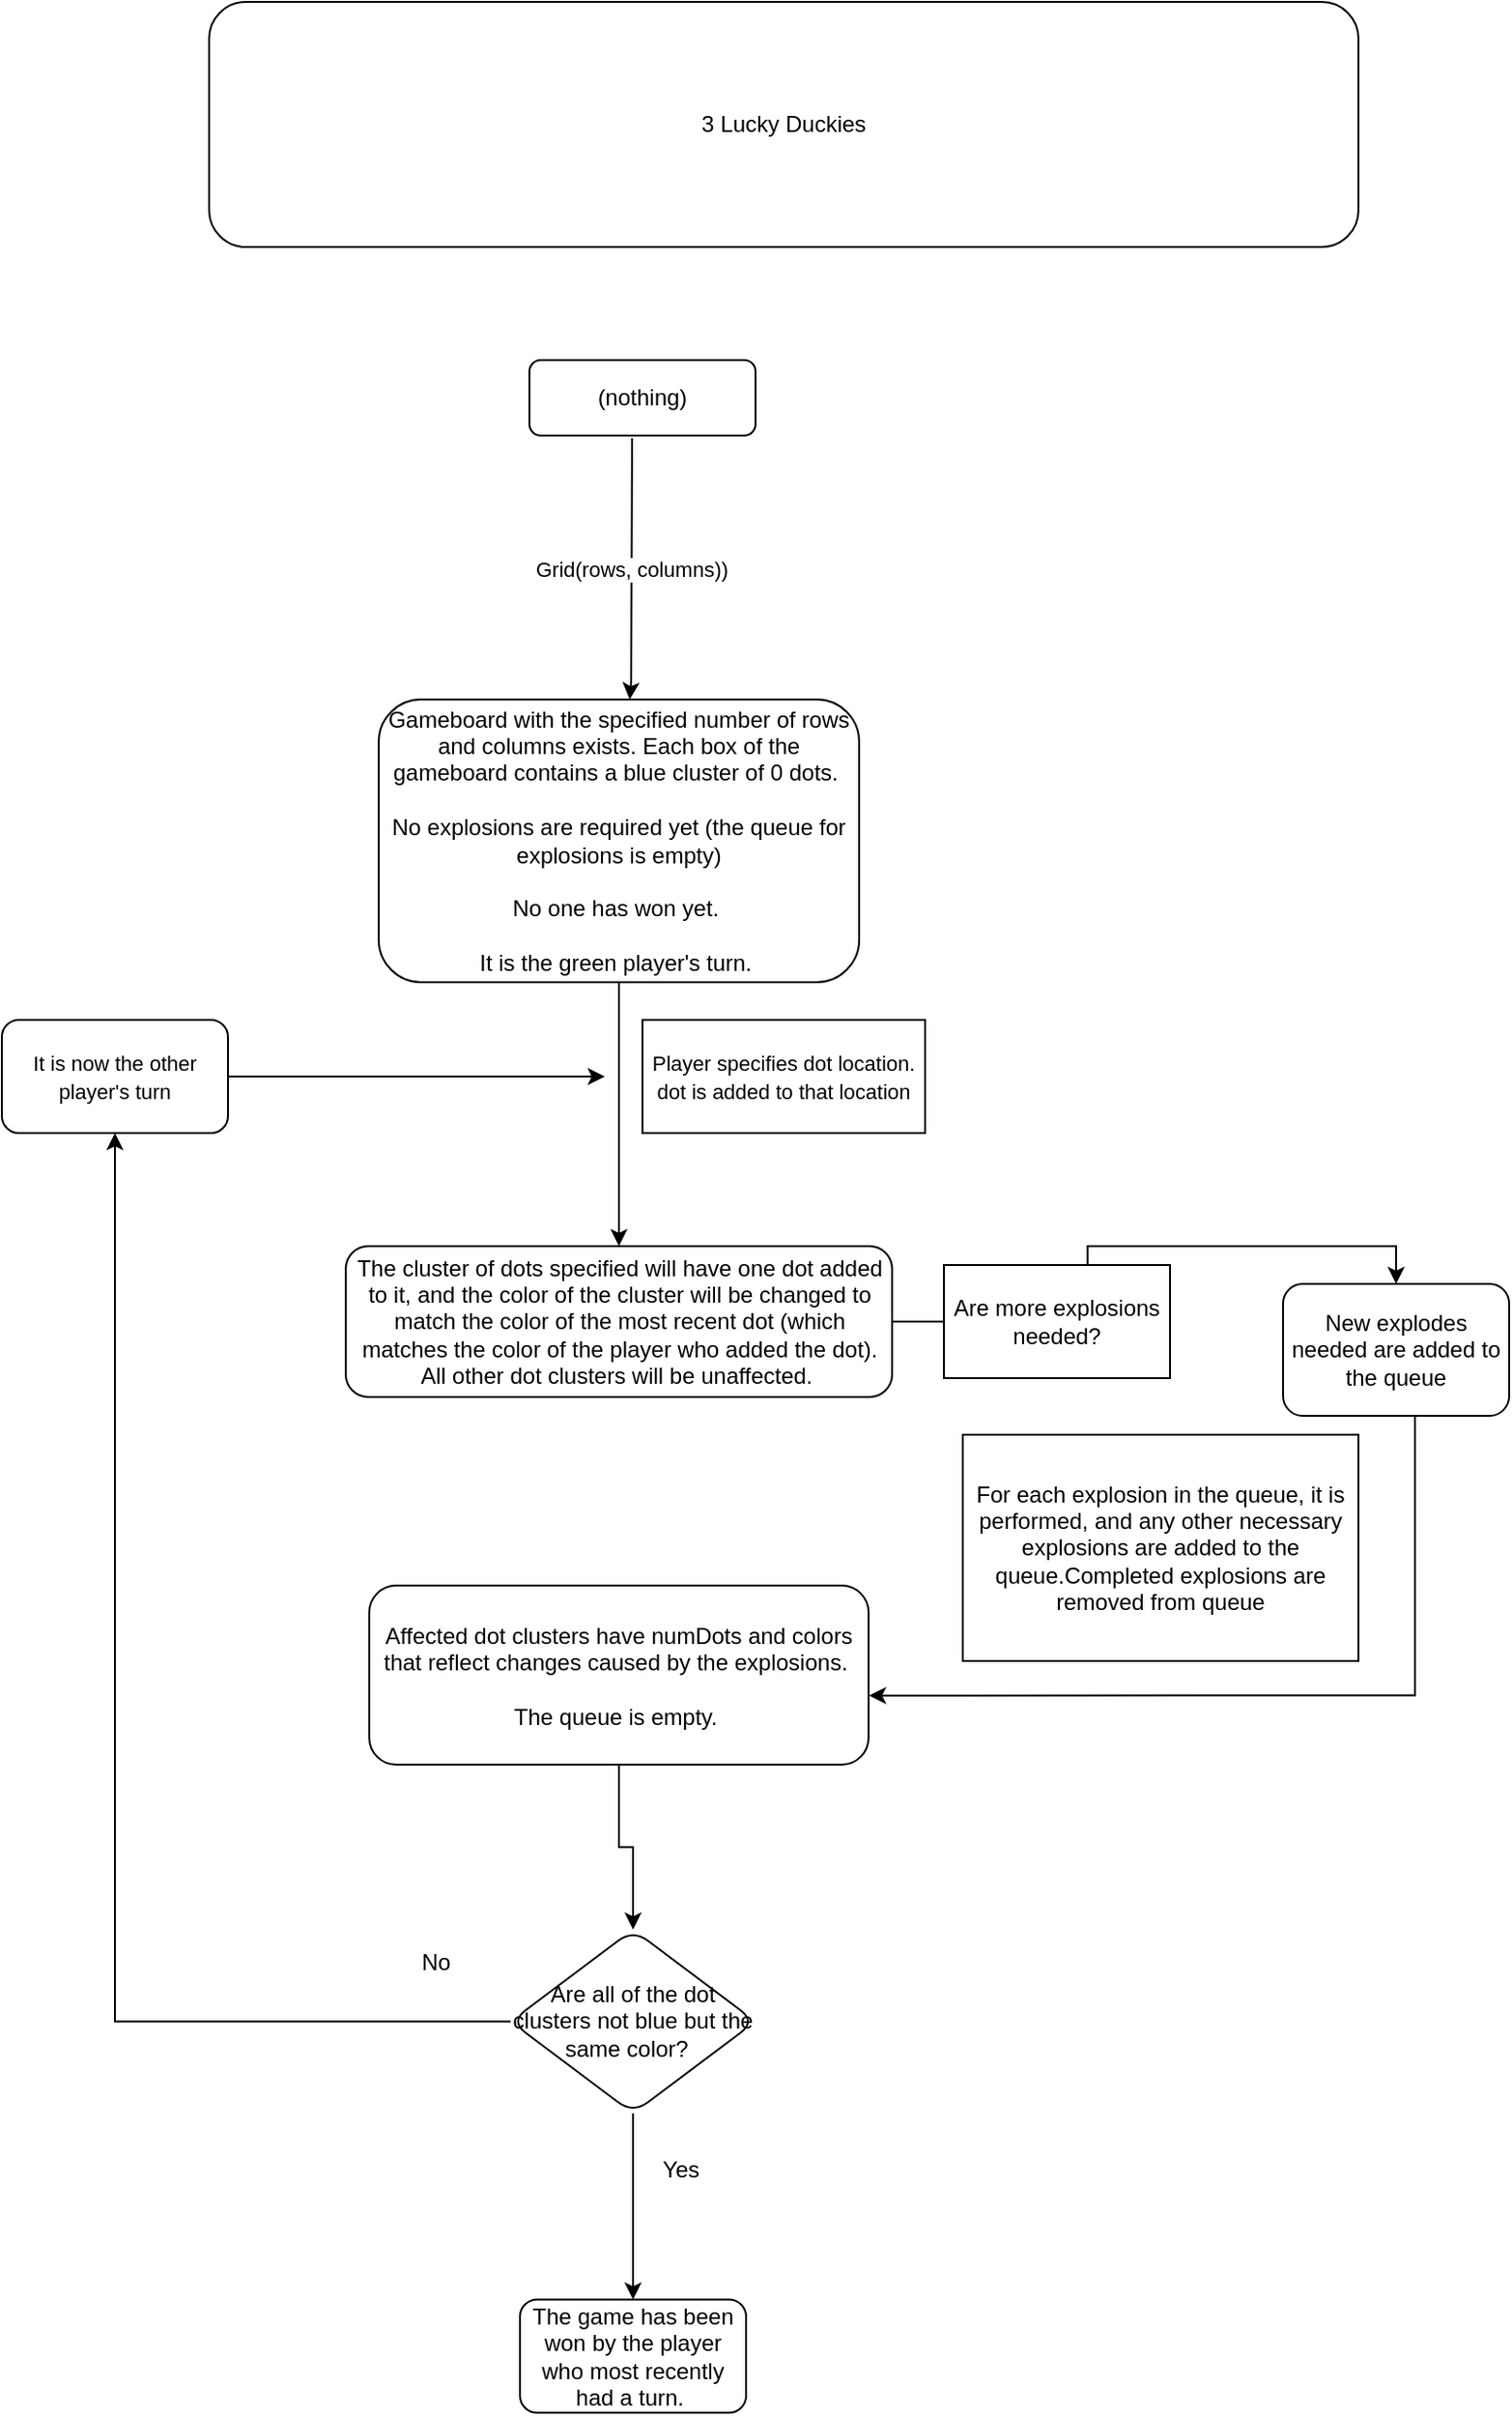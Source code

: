<mxfile version="16.4.2" type="device"><diagram id="C5RBs43oDa-KdzZeNtuy" name="Page-1"><mxGraphModel dx="1695" dy="1619" grid="1" gridSize="10" guides="1" tooltips="1" connect="1" arrows="1" fold="1" page="1" pageScale="1" pageWidth="827" pageHeight="1169" math="0" shadow="0"><root><mxCell id="WIyWlLk6GJQsqaUBKTNV-0"/><mxCell id="WIyWlLk6GJQsqaUBKTNV-1" parent="WIyWlLk6GJQsqaUBKTNV-0"/><mxCell id="a3s18A0MAv_TP76YRkrw-19" style="edgeStyle=orthogonalEdgeStyle;rounded=0;orthogonalLoop=1;jettySize=auto;html=1;fontColor=#0000FF;" parent="WIyWlLk6GJQsqaUBKTNV-1" source="a3s18A0MAv_TP76YRkrw-1" target="a3s18A0MAv_TP76YRkrw-5" edge="1"><mxGeometry relative="1" as="geometry"/></mxCell><mxCell id="a3s18A0MAv_TP76YRkrw-1" value="Gameboard with the specified number of rows and columns exists. Each box of the gameboard contains a blue cluster of 0 dots.&amp;nbsp;&lt;br&gt;&lt;br&gt;No explosions are required yet (the queue for explosions is empty)&lt;br&gt;&lt;br&gt;No one has won yet.&amp;nbsp;&lt;br&gt;&lt;br&gt;It is the green player's turn.&amp;nbsp;" style="rounded=1;whiteSpace=wrap;html=1;fontSize=12;glass=0;strokeWidth=1;shadow=0;" parent="WIyWlLk6GJQsqaUBKTNV-1" vertex="1"><mxGeometry x="110" y="20" width="255" height="150" as="geometry"/></mxCell><mxCell id="a3s18A0MAv_TP76YRkrw-2" value="(nothing)" style="rounded=1;whiteSpace=wrap;html=1;fontSize=12;glass=0;strokeWidth=1;shadow=0;" parent="WIyWlLk6GJQsqaUBKTNV-1" vertex="1"><mxGeometry x="190" y="-160" width="120" height="40" as="geometry"/></mxCell><mxCell id="a3s18A0MAv_TP76YRkrw-28" style="edgeStyle=orthogonalEdgeStyle;rounded=0;orthogonalLoop=1;jettySize=auto;html=1;entryX=1.001;entryY=0.614;entryDx=0;entryDy=0;entryPerimeter=0;fontColor=#0000FF;" parent="WIyWlLk6GJQsqaUBKTNV-1" source="a3s18A0MAv_TP76YRkrw-4" target="a3s18A0MAv_TP76YRkrw-6" edge="1"><mxGeometry relative="1" as="geometry"><Array as="points"><mxPoint x="660" y="548"/></Array></mxGeometry></mxCell><mxCell id="a3s18A0MAv_TP76YRkrw-4" value="New explodes needed are added to the queue" style="rounded=1;whiteSpace=wrap;html=1;fontSize=12;glass=0;strokeWidth=1;shadow=0;" parent="WIyWlLk6GJQsqaUBKTNV-1" vertex="1"><mxGeometry x="590" y="330" width="120" height="70" as="geometry"/></mxCell><mxCell id="a3s18A0MAv_TP76YRkrw-15" style="edgeStyle=orthogonalEdgeStyle;rounded=0;orthogonalLoop=1;jettySize=auto;html=1;entryX=0.5;entryY=0;entryDx=0;entryDy=0;" parent="WIyWlLk6GJQsqaUBKTNV-1" source="a3s18A0MAv_TP76YRkrw-5" target="a3s18A0MAv_TP76YRkrw-4" edge="1"><mxGeometry relative="1" as="geometry"><mxPoint x="240" y="430" as="targetPoint"/></mxGeometry></mxCell><mxCell id="a3s18A0MAv_TP76YRkrw-5" value="The cluster of dots specified will have one dot added to it, and the color of the cluster will be changed to match the color of the most recent dot (which matches the color of the player who added the dot). All other dot clusters will be unaffected.&amp;nbsp;" style="rounded=1;whiteSpace=wrap;html=1;fontSize=12;glass=0;strokeWidth=1;shadow=0;" parent="WIyWlLk6GJQsqaUBKTNV-1" vertex="1"><mxGeometry x="92.5" y="310" width="290" height="80" as="geometry"/></mxCell><mxCell id="a3s18A0MAv_TP76YRkrw-30" value="" style="edgeStyle=orthogonalEdgeStyle;rounded=0;orthogonalLoop=1;jettySize=auto;html=1;fontColor=#0000FF;" parent="WIyWlLk6GJQsqaUBKTNV-1" source="a3s18A0MAv_TP76YRkrw-6" target="a3s18A0MAv_TP76YRkrw-29" edge="1"><mxGeometry relative="1" as="geometry"/></mxCell><mxCell id="a3s18A0MAv_TP76YRkrw-6" value="Affected dot clusters have numDots and colors that reflect changes caused by the explosions.&amp;nbsp;&lt;br&gt;&amp;nbsp;&lt;br&gt;The queue is empty.&amp;nbsp;" style="rounded=1;whiteSpace=wrap;html=1;fontSize=12;glass=0;strokeWidth=1;shadow=0;" parent="WIyWlLk6GJQsqaUBKTNV-1" vertex="1"><mxGeometry x="105" y="490" width="265" height="95" as="geometry"/></mxCell><mxCell id="a3s18A0MAv_TP76YRkrw-10" value="" style="endArrow=classic;html=1;rounded=0;exitX=0.454;exitY=1.038;exitDx=0;exitDy=0;exitPerimeter=0;" parent="WIyWlLk6GJQsqaUBKTNV-1" source="a3s18A0MAv_TP76YRkrw-2" target="a3s18A0MAv_TP76YRkrw-1" edge="1"><mxGeometry relative="1" as="geometry"><mxPoint x="310" as="sourcePoint"/><mxPoint x="410" as="targetPoint"/><Array as="points"><mxPoint x="244" y="10"/></Array></mxGeometry></mxCell><mxCell id="a3s18A0MAv_TP76YRkrw-11" value="Grid(rows, columns))" style="edgeLabel;resizable=0;html=1;align=center;verticalAlign=middle;" parent="a3s18A0MAv_TP76YRkrw-10" connectable="0" vertex="1"><mxGeometry relative="1" as="geometry"/></mxCell><mxCell id="a3s18A0MAv_TP76YRkrw-22" value="&lt;span style=&quot;color: rgb(0 , 0 , 0) ; font-size: 11px ; background-color: rgb(255 , 255 , 255)&quot;&gt;Player specifies dot location. dot is added to that location&lt;/span&gt;" style="rounded=0;whiteSpace=wrap;html=1;fontColor=#0000FF;" parent="WIyWlLk6GJQsqaUBKTNV-1" vertex="1"><mxGeometry x="250" y="190" width="150" height="60" as="geometry"/></mxCell><mxCell id="a3s18A0MAv_TP76YRkrw-23" value="&lt;span style=&quot;color: rgb(0 , 0 , 0)&quot;&gt;Are more explosions needed?&lt;/span&gt;" style="rounded=0;whiteSpace=wrap;html=1;fontColor=#0000FF;" parent="WIyWlLk6GJQsqaUBKTNV-1" vertex="1"><mxGeometry x="410" y="320" width="120" height="60" as="geometry"/></mxCell><mxCell id="a3s18A0MAv_TP76YRkrw-26" value="&lt;span style=&quot;color: rgb(0 , 0 , 0)&quot;&gt;For each explosion in the queue, it is performed, and any other necessary explosions are added to the queue.Completed explosions are removed from queue&lt;/span&gt;" style="rounded=0;whiteSpace=wrap;html=1;fontColor=#0000FF;" parent="WIyWlLk6GJQsqaUBKTNV-1" vertex="1"><mxGeometry x="420" y="410" width="210" height="120" as="geometry"/></mxCell><mxCell id="a3s18A0MAv_TP76YRkrw-32" value="" style="edgeStyle=orthogonalEdgeStyle;rounded=0;orthogonalLoop=1;jettySize=auto;html=1;fontColor=#0000FF;" parent="WIyWlLk6GJQsqaUBKTNV-1" source="a3s18A0MAv_TP76YRkrw-29" target="a3s18A0MAv_TP76YRkrw-31" edge="1"><mxGeometry relative="1" as="geometry"/></mxCell><mxCell id="a3s18A0MAv_TP76YRkrw-35" value="" style="edgeStyle=orthogonalEdgeStyle;rounded=0;orthogonalLoop=1;jettySize=auto;html=1;fontColor=#000000;" parent="WIyWlLk6GJQsqaUBKTNV-1" source="a3s18A0MAv_TP76YRkrw-29" target="a3s18A0MAv_TP76YRkrw-34" edge="1"><mxGeometry relative="1" as="geometry"/></mxCell><mxCell id="a3s18A0MAv_TP76YRkrw-29" value="Are all of the dot clusters not blue but the same color?&amp;nbsp;&amp;nbsp;" style="rhombus;whiteSpace=wrap;html=1;rounded=1;glass=0;strokeWidth=1;shadow=0;" parent="WIyWlLk6GJQsqaUBKTNV-1" vertex="1"><mxGeometry x="180" y="672.5" width="130" height="97.5" as="geometry"/></mxCell><mxCell id="a3s18A0MAv_TP76YRkrw-31" value="The game has been won by the player who most recently had a turn.&amp;nbsp;" style="whiteSpace=wrap;html=1;rounded=1;glass=0;strokeWidth=1;shadow=0;" parent="WIyWlLk6GJQsqaUBKTNV-1" vertex="1"><mxGeometry x="185" y="868.75" width="120" height="60" as="geometry"/></mxCell><mxCell id="a3s18A0MAv_TP76YRkrw-33" value="&lt;font color=&quot;#000000&quot;&gt;Yes&lt;/font&gt;" style="text;html=1;align=center;verticalAlign=middle;resizable=0;points=[];autosize=1;strokeColor=none;fillColor=none;fontColor=#0000FF;" parent="WIyWlLk6GJQsqaUBKTNV-1" vertex="1"><mxGeometry x="250" y="790" width="40" height="20" as="geometry"/></mxCell><mxCell id="a3s18A0MAv_TP76YRkrw-36" style="edgeStyle=orthogonalEdgeStyle;rounded=0;orthogonalLoop=1;jettySize=auto;html=1;fontColor=#000000;" parent="WIyWlLk6GJQsqaUBKTNV-1" source="a3s18A0MAv_TP76YRkrw-34" edge="1"><mxGeometry relative="1" as="geometry"><mxPoint x="230" y="220" as="targetPoint"/></mxGeometry></mxCell><mxCell id="a3s18A0MAv_TP76YRkrw-34" value="&lt;span style=&quot;font-size: 11px ; background-color: rgb(255 , 255 , 255)&quot;&gt;It is now the other player's turn&lt;/span&gt;" style="whiteSpace=wrap;html=1;rounded=1;glass=0;strokeWidth=1;shadow=0;" parent="WIyWlLk6GJQsqaUBKTNV-1" vertex="1"><mxGeometry x="-90" y="190" width="120" height="60" as="geometry"/></mxCell><mxCell id="a3s18A0MAv_TP76YRkrw-37" value="No" style="text;html=1;align=center;verticalAlign=middle;resizable=0;points=[];autosize=1;strokeColor=none;fillColor=none;fontColor=#000000;" parent="WIyWlLk6GJQsqaUBKTNV-1" vertex="1"><mxGeometry x="125" y="680" width="30" height="20" as="geometry"/></mxCell><mxCell id="iBFjrJGoS_ELMn8PcYN4-0" value="3 Lucky Duckies" style="rounded=1;whiteSpace=wrap;html=1;" vertex="1" parent="WIyWlLk6GJQsqaUBKTNV-1"><mxGeometry x="20" y="-350" width="610" height="130" as="geometry"/></mxCell></root></mxGraphModel></diagram></mxfile>